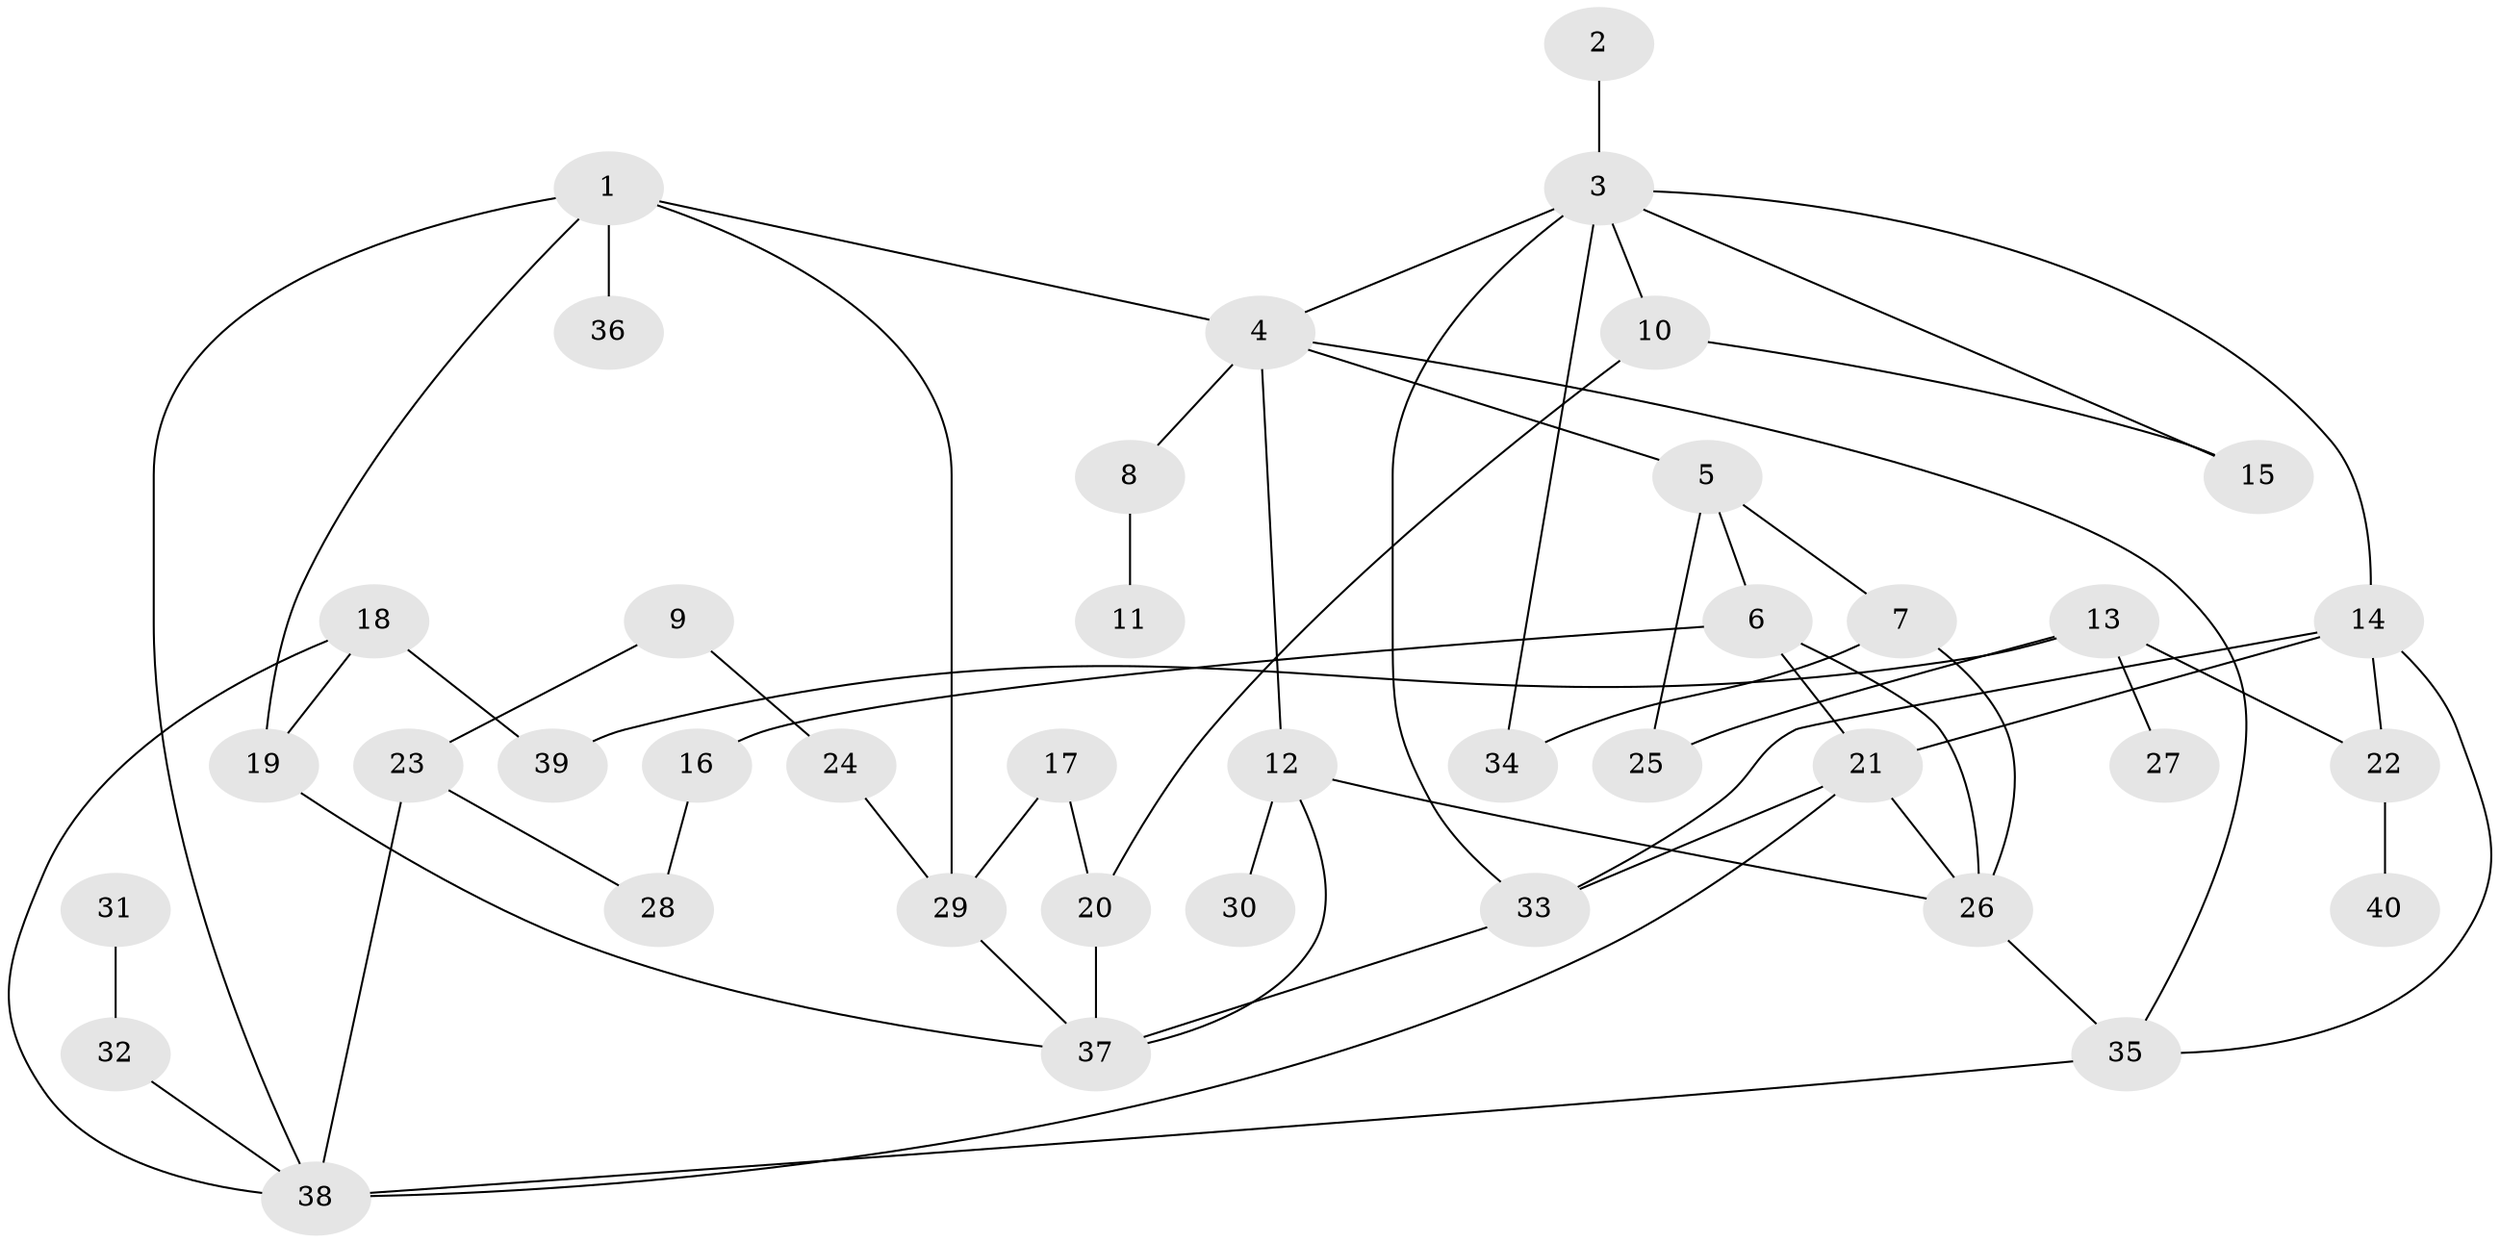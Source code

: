 // original degree distribution, {5: 0.08860759493670886, 7: 0.0379746835443038, 3: 0.189873417721519, 4: 0.11392405063291139, 2: 0.22784810126582278, 1: 0.34177215189873417}
// Generated by graph-tools (version 1.1) at 2025/00/03/09/25 03:00:57]
// undirected, 40 vertices, 61 edges
graph export_dot {
graph [start="1"]
  node [color=gray90,style=filled];
  1;
  2;
  3;
  4;
  5;
  6;
  7;
  8;
  9;
  10;
  11;
  12;
  13;
  14;
  15;
  16;
  17;
  18;
  19;
  20;
  21;
  22;
  23;
  24;
  25;
  26;
  27;
  28;
  29;
  30;
  31;
  32;
  33;
  34;
  35;
  36;
  37;
  38;
  39;
  40;
  1 -- 4 [weight=1.0];
  1 -- 19 [weight=1.0];
  1 -- 29 [weight=1.0];
  1 -- 36 [weight=1.0];
  1 -- 38 [weight=1.0];
  2 -- 3 [weight=1.0];
  3 -- 4 [weight=1.0];
  3 -- 10 [weight=1.0];
  3 -- 14 [weight=1.0];
  3 -- 15 [weight=1.0];
  3 -- 33 [weight=1.0];
  3 -- 34 [weight=1.0];
  4 -- 5 [weight=1.0];
  4 -- 8 [weight=1.0];
  4 -- 12 [weight=1.0];
  4 -- 35 [weight=1.0];
  5 -- 6 [weight=1.0];
  5 -- 7 [weight=1.0];
  5 -- 25 [weight=1.0];
  6 -- 16 [weight=1.0];
  6 -- 21 [weight=1.0];
  6 -- 26 [weight=1.0];
  7 -- 26 [weight=1.0];
  7 -- 34 [weight=1.0];
  8 -- 11 [weight=1.0];
  9 -- 23 [weight=1.0];
  9 -- 24 [weight=1.0];
  10 -- 15 [weight=1.0];
  10 -- 20 [weight=1.0];
  12 -- 26 [weight=1.0];
  12 -- 30 [weight=1.0];
  12 -- 37 [weight=1.0];
  13 -- 22 [weight=1.0];
  13 -- 25 [weight=1.0];
  13 -- 27 [weight=1.0];
  13 -- 39 [weight=1.0];
  14 -- 21 [weight=1.0];
  14 -- 22 [weight=1.0];
  14 -- 33 [weight=1.0];
  14 -- 35 [weight=1.0];
  16 -- 28 [weight=1.0];
  17 -- 20 [weight=1.0];
  17 -- 29 [weight=1.0];
  18 -- 19 [weight=1.0];
  18 -- 38 [weight=1.0];
  18 -- 39 [weight=1.0];
  19 -- 37 [weight=1.0];
  20 -- 37 [weight=1.0];
  21 -- 26 [weight=1.0];
  21 -- 33 [weight=1.0];
  21 -- 38 [weight=1.0];
  22 -- 40 [weight=1.0];
  23 -- 28 [weight=1.0];
  23 -- 38 [weight=1.0];
  24 -- 29 [weight=1.0];
  26 -- 35 [weight=1.0];
  29 -- 37 [weight=1.0];
  31 -- 32 [weight=1.0];
  32 -- 38 [weight=1.0];
  33 -- 37 [weight=1.0];
  35 -- 38 [weight=1.0];
}
